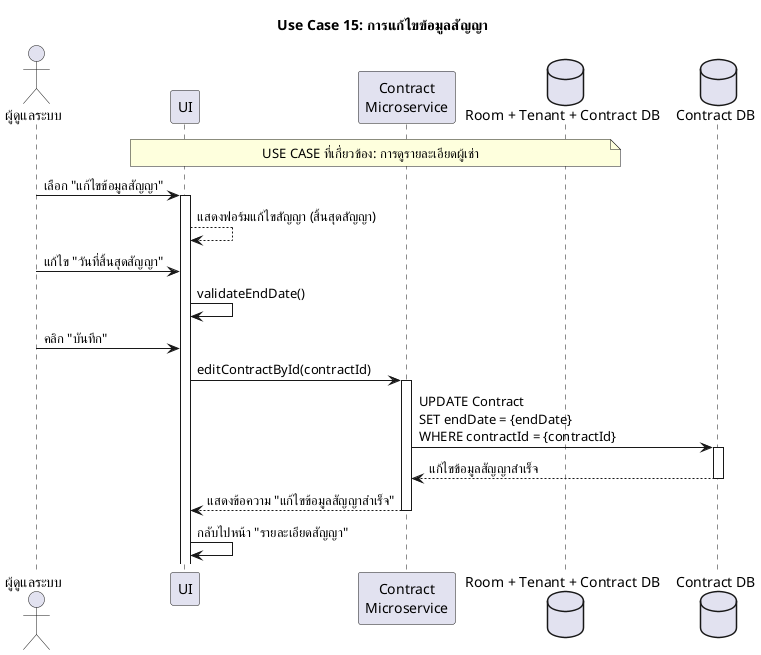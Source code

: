 @startuml Use Case 15: การแก้ไขข้อมูลสัญญา
skinparam defaultFontName "TH Sarabun New"
title Use Case 15: การแก้ไขข้อมูลสัญญา

actor "ผู้ดูแลระบบ" as Admin
participant "UI" as UI
participant "Contract\nMicroservice" as ConMS
database "Room + Tenant + Contract DB" as joinDB
database "Contract DB" as ContractDB

note over UI, joinDB
USE CASE ที่เกี่ยวข้อง: การดูรายละเอียดผู้เช่า
end note

Admin -> UI : เลือก "แก้ไขข้อมูลสัญญา"
activate UI

UI --> UI : แสดงฟอร์มแก้ไขสัญญา (สิ้นสุดสัญญา)

Admin -> UI : แก้ไข "วันที่สิ้นสุดสัญญา"
UI -> UI : validateEndDate()

Admin -> UI : คลิก "บันทึก"
UI -> ConMS : editContractById(contractId)
activate ConMS

ConMS -> ContractDB : UPDATE Contract\nSET endDate = {endDate}\nWHERE contractId = {contractId}
activate ContractDB

ContractDB --> ConMS : แก้ไขข้อมูลสัญญาสำเร็จ
deactivate ContractDB

ConMS --> UI : แสดงข้อความ "แก้ไขข้อมูลสัญญาสำเร็จ"
deactivate ConMS

UI -> UI : กลับไปหน้า "รายละเอียดสัญญา"

@enduml
